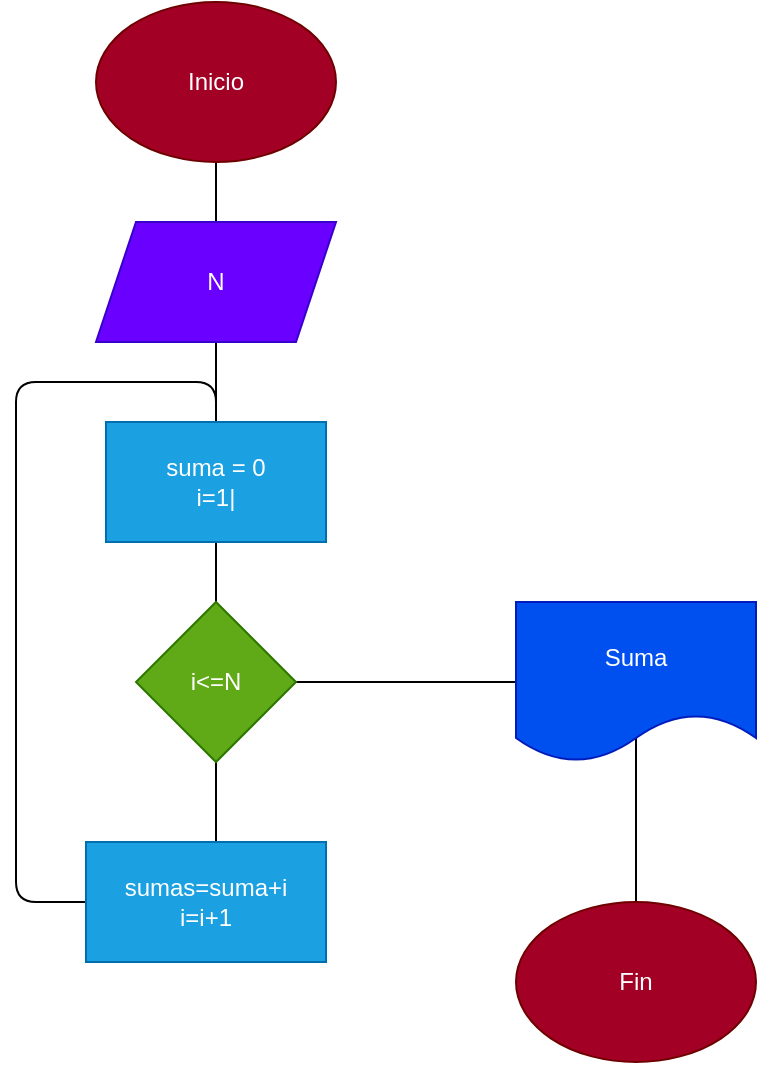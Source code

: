 <mxfile>
    <diagram id="nhNWflpAqMBKpMqvcZDN" name="Página-1">
        <mxGraphModel dx="908" dy="546" grid="1" gridSize="10" guides="1" tooltips="1" connect="1" arrows="1" fold="1" page="1" pageScale="1" pageWidth="1654" pageHeight="2336" math="0" shadow="0">
            <root>
                <mxCell id="0"/>
                <mxCell id="1" parent="0"/>
                <mxCell id="9" value="" style="edgeStyle=none;html=1;" edge="1" parent="1" source="3">
                    <mxGeometry relative="1" as="geometry">
                        <mxPoint x="580" y="340" as="targetPoint"/>
                        <Array as="points">
                            <mxPoint x="580" y="550"/>
                            <mxPoint x="480" y="550"/>
                            <mxPoint x="480" y="290"/>
                            <mxPoint x="580" y="290"/>
                        </Array>
                    </mxGeometry>
                </mxCell>
                <mxCell id="3" value="Inicio" style="ellipse;whiteSpace=wrap;html=1;fillColor=#a20025;fontColor=#ffffff;strokeColor=#6F0000;" parent="1" vertex="1">
                    <mxGeometry x="520" y="100" width="120" height="80" as="geometry"/>
                </mxCell>
                <mxCell id="4" value="N" style="shape=parallelogram;perimeter=parallelogramPerimeter;whiteSpace=wrap;html=1;fixedSize=1;fillColor=#6a00ff;fontColor=#ffffff;strokeColor=#3700CC;" parent="1" vertex="1">
                    <mxGeometry x="520" y="210" width="120" height="60" as="geometry"/>
                </mxCell>
                <mxCell id="5" value="suma = 0&lt;br&gt;i=1|" style="rounded=0;whiteSpace=wrap;html=1;fillColor=#1ba1e2;fontColor=#ffffff;strokeColor=#006EAF;" parent="1" vertex="1">
                    <mxGeometry x="525" y="310" width="110" height="60" as="geometry"/>
                </mxCell>
                <mxCell id="6" value="sumas=suma+i&lt;br&gt;i=i+1" style="rounded=0;whiteSpace=wrap;html=1;fillColor=#1ba1e2;fontColor=#ffffff;strokeColor=#006EAF;" vertex="1" parent="1">
                    <mxGeometry x="515" y="520" width="120" height="60" as="geometry"/>
                </mxCell>
                <mxCell id="10" value="" style="edgeStyle=none;html=1;" edge="1" parent="1" source="2">
                    <mxGeometry relative="1" as="geometry">
                        <mxPoint x="790" y="600" as="targetPoint"/>
                        <Array as="points">
                            <mxPoint x="790" y="440"/>
                        </Array>
                    </mxGeometry>
                </mxCell>
                <mxCell id="2" value="i&amp;lt;=N" style="rhombus;whiteSpace=wrap;html=1;fillColor=#60a917;fontColor=#ffffff;strokeColor=#2D7600;" parent="1" vertex="1">
                    <mxGeometry x="540" y="400" width="80" height="80" as="geometry"/>
                </mxCell>
                <mxCell id="8" value="Fin" style="ellipse;whiteSpace=wrap;html=1;fillColor=#a20025;fontColor=#ffffff;strokeColor=#6F0000;" vertex="1" parent="1">
                    <mxGeometry x="730" y="550" width="120" height="80" as="geometry"/>
                </mxCell>
                <mxCell id="7" value="Suma" style="shape=document;whiteSpace=wrap;html=1;boundedLbl=1;fillColor=#0050ef;fontColor=#ffffff;strokeColor=#001DBC;" vertex="1" parent="1">
                    <mxGeometry x="730" y="400" width="120" height="80" as="geometry"/>
                </mxCell>
            </root>
        </mxGraphModel>
    </diagram>
</mxfile>